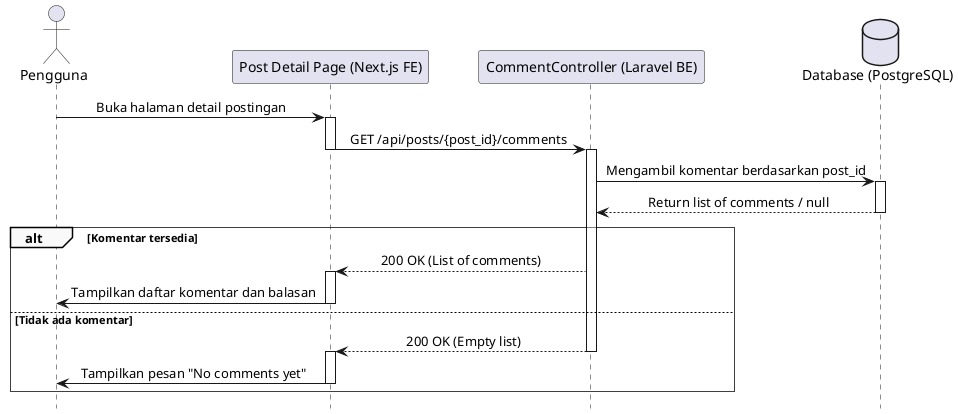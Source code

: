 @startuml
' === Styling ===
skinparam sequence {
    LifelineFooterStrategy none
    MessageAlign center
    ArrowThickness 1
    ParticipantPadding 20
    GroupBorderThickness 0.5
    GroupBackgroundColor #F9F9F9
}
hide footbox

' === Participants ===
actor Pengguna
participant "Post Detail Page (Next.js FE)" as FE
participant "CommentController (Laravel BE)" as BE
database "Database (PostgreSQL)" as DB

' === Normal Flow: Melihat Komentar ===
Pengguna -> FE: Buka halaman detail postingan
activate FE
FE -> BE: GET /api/posts/{post_id}/comments
deactivate FE
activate BE
BE -> DB: Mengambil komentar berdasarkan post_id
activate DB
DB --> BE: Return list of comments / null
deactivate DB

alt Komentar tersedia
    BE --> FE: 200 OK (List of comments)
    activate FE
    FE -> Pengguna: Tampilkan daftar komentar dan balasan
    deactivate FE
else Tidak ada komentar
    BE --> FE: 200 OK (Empty list)
    deactivate BE
    activate FE
    FE -> Pengguna: Tampilkan pesan "No comments yet"
    deactivate FE
end
@enduml

